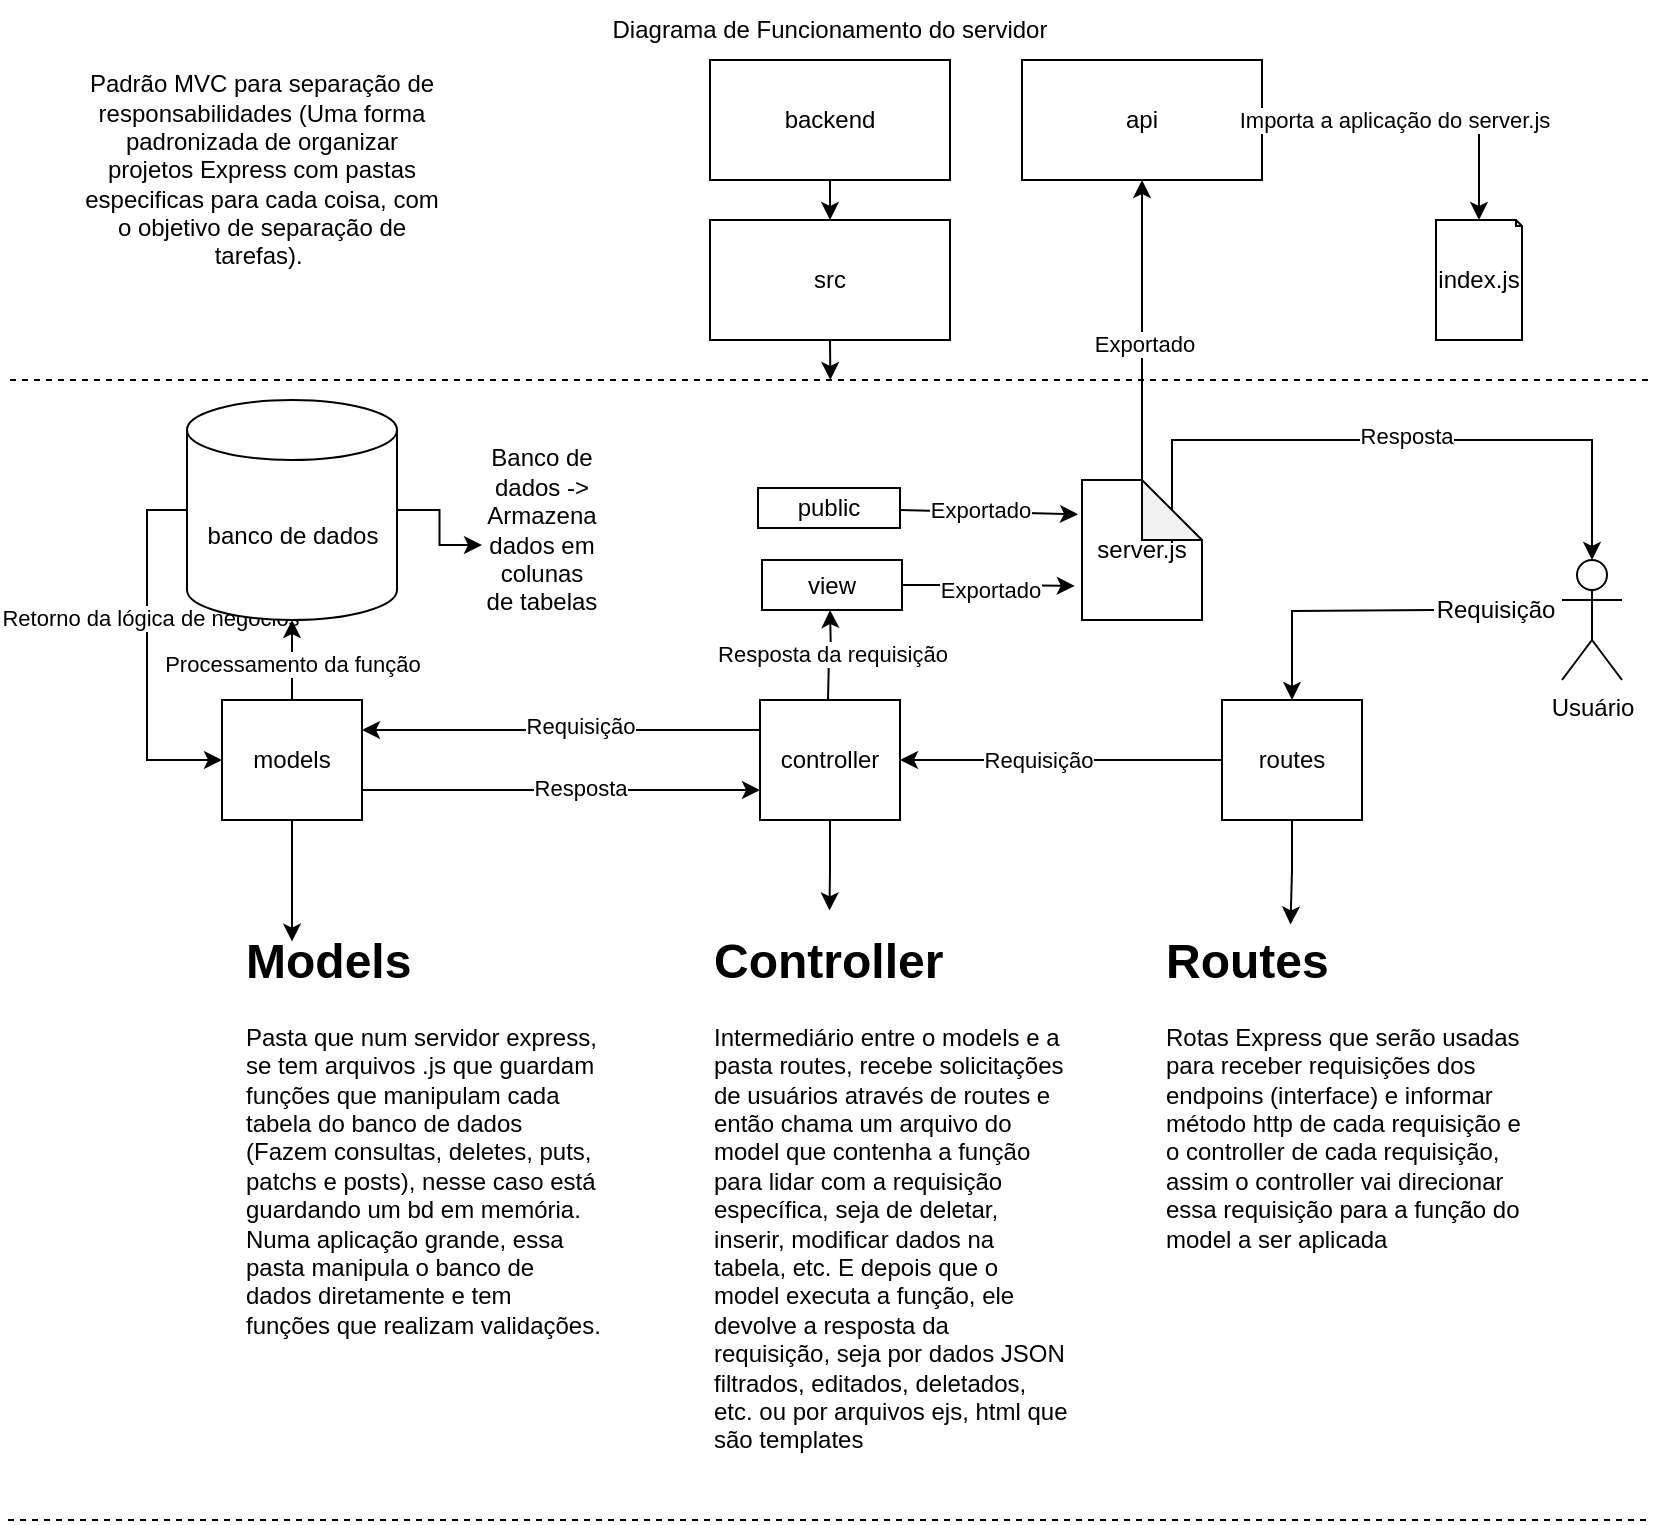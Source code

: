 <mxfile version="28.2.7">
  <diagram name="Page-1" id="LhvtcSPuCowx4K88W9Ci">
    <mxGraphModel dx="1453" dy="832" grid="1" gridSize="10" guides="1" tooltips="1" connect="1" arrows="1" fold="1" page="1" pageScale="1" pageWidth="827" pageHeight="1169" math="0" shadow="0">
      <root>
        <mxCell id="0" />
        <mxCell id="1" parent="0" />
        <mxCell id="-lZ_q0X-1zznsu_yUBFu-1" value="Diagrama de Funcionamento do servidor" style="text;html=1;whiteSpace=wrap;strokeColor=none;fillColor=none;align=center;verticalAlign=middle;rounded=0;" vertex="1" parent="1">
          <mxGeometry x="294" width="240" height="30" as="geometry" />
        </mxCell>
        <mxCell id="-lZ_q0X-1zznsu_yUBFu-15" style="edgeStyle=orthogonalEdgeStyle;rounded=0;orthogonalLoop=1;jettySize=auto;html=1;exitX=0.5;exitY=1;exitDx=0;exitDy=0;entryX=0.5;entryY=0;entryDx=0;entryDy=0;" edge="1" parent="1" source="-lZ_q0X-1zznsu_yUBFu-2" target="-lZ_q0X-1zznsu_yUBFu-3">
          <mxGeometry relative="1" as="geometry" />
        </mxCell>
        <mxCell id="-lZ_q0X-1zznsu_yUBFu-2" value="backend" style="rounded=0;whiteSpace=wrap;html=1;" vertex="1" parent="1">
          <mxGeometry x="354" y="30" width="120" height="60" as="geometry" />
        </mxCell>
        <mxCell id="-lZ_q0X-1zznsu_yUBFu-42" style="edgeStyle=orthogonalEdgeStyle;rounded=0;orthogonalLoop=1;jettySize=auto;html=1;exitX=0.5;exitY=1;exitDx=0;exitDy=0;" edge="1" parent="1" source="-lZ_q0X-1zznsu_yUBFu-3">
          <mxGeometry relative="1" as="geometry">
            <mxPoint x="414.174" y="190" as="targetPoint" />
          </mxGeometry>
        </mxCell>
        <mxCell id="-lZ_q0X-1zznsu_yUBFu-3" value="src" style="rounded=0;whiteSpace=wrap;html=1;" vertex="1" parent="1">
          <mxGeometry x="354" y="110" width="120" height="60" as="geometry" />
        </mxCell>
        <mxCell id="-lZ_q0X-1zznsu_yUBFu-5" value="api" style="rounded=0;whiteSpace=wrap;html=1;" vertex="1" parent="1">
          <mxGeometry x="510" y="30" width="120" height="60" as="geometry" />
        </mxCell>
        <mxCell id="-lZ_q0X-1zznsu_yUBFu-37" style="edgeStyle=orthogonalEdgeStyle;rounded=0;orthogonalLoop=1;jettySize=auto;html=1;exitX=0;exitY=0.5;exitDx=0;exitDy=0;" edge="1" parent="1" source="-lZ_q0X-1zznsu_yUBFu-6" target="-lZ_q0X-1zznsu_yUBFu-18">
          <mxGeometry relative="1" as="geometry" />
        </mxCell>
        <mxCell id="-lZ_q0X-1zznsu_yUBFu-38" value="Requisição" style="edgeLabel;html=1;align=center;verticalAlign=middle;resizable=0;points=[];" vertex="1" connectable="0" parent="-lZ_q0X-1zznsu_yUBFu-37">
          <mxGeometry x="0.145" relative="1" as="geometry">
            <mxPoint as="offset" />
          </mxGeometry>
        </mxCell>
        <mxCell id="-lZ_q0X-1zznsu_yUBFu-6" value="routes" style="rounded=0;whiteSpace=wrap;html=1;" vertex="1" parent="1">
          <mxGeometry x="610" y="350" width="70" height="60" as="geometry" />
        </mxCell>
        <mxCell id="-lZ_q0X-1zznsu_yUBFu-21" style="edgeStyle=orthogonalEdgeStyle;rounded=0;orthogonalLoop=1;jettySize=auto;html=1;exitX=1;exitY=0.75;exitDx=0;exitDy=0;entryX=0;entryY=0.75;entryDx=0;entryDy=0;" edge="1" parent="1" source="-lZ_q0X-1zznsu_yUBFu-8" target="-lZ_q0X-1zznsu_yUBFu-18">
          <mxGeometry relative="1" as="geometry" />
        </mxCell>
        <mxCell id="-lZ_q0X-1zznsu_yUBFu-27" value="Resposta" style="edgeLabel;html=1;align=center;verticalAlign=middle;resizable=0;points=[];" vertex="1" connectable="0" parent="-lZ_q0X-1zznsu_yUBFu-21">
          <mxGeometry x="0.094" y="1" relative="1" as="geometry">
            <mxPoint as="offset" />
          </mxGeometry>
        </mxCell>
        <mxCell id="-lZ_q0X-1zznsu_yUBFu-8" value="models" style="rounded=0;whiteSpace=wrap;html=1;" vertex="1" parent="1">
          <mxGeometry x="110" y="350" width="70" height="60" as="geometry" />
        </mxCell>
        <mxCell id="-lZ_q0X-1zznsu_yUBFu-9" value="public" style="rounded=0;whiteSpace=wrap;html=1;" vertex="1" parent="1">
          <mxGeometry x="378" y="244" width="71" height="20" as="geometry" />
        </mxCell>
        <mxCell id="-lZ_q0X-1zznsu_yUBFu-10" value="view" style="rounded=0;whiteSpace=wrap;html=1;" vertex="1" parent="1">
          <mxGeometry x="380" y="280" width="70" height="25" as="geometry" />
        </mxCell>
        <mxCell id="-lZ_q0X-1zznsu_yUBFu-11" value="&lt;h1 style=&quot;margin-top: 0px;&quot;&gt;Models&lt;/h1&gt;&lt;p&gt;Pasta que num servidor express, se tem arquivos .js que guardam funções que manipulam cada tabela do banco de dados (Fazem consultas, deletes, puts, patchs e posts), nesse caso está guardando um bd em memória. Numa aplicação grande, essa pasta manipula o banco de dados diretamente e tem funções que realizam validações.&lt;/p&gt;" style="text;html=1;whiteSpace=wrap;overflow=hidden;rounded=0;" vertex="1" parent="1">
          <mxGeometry x="120" y="460" width="180" height="240" as="geometry" />
        </mxCell>
        <mxCell id="-lZ_q0X-1zznsu_yUBFu-12" style="edgeStyle=orthogonalEdgeStyle;rounded=0;orthogonalLoop=1;jettySize=auto;html=1;exitX=0.5;exitY=1;exitDx=0;exitDy=0;entryX=0.139;entryY=0.045;entryDx=0;entryDy=0;entryPerimeter=0;" edge="1" parent="1" source="-lZ_q0X-1zznsu_yUBFu-8" target="-lZ_q0X-1zznsu_yUBFu-11">
          <mxGeometry relative="1" as="geometry" />
        </mxCell>
        <mxCell id="-lZ_q0X-1zznsu_yUBFu-13" value="Padrão MVC para separação de responsabilidades (Uma forma padronizada de organizar projetos Express com pastas especificas para cada coisa, com o objetivo de separação de tarefas).&amp;nbsp;" style="text;html=1;whiteSpace=wrap;strokeColor=none;fillColor=none;align=center;verticalAlign=middle;rounded=0;" vertex="1" parent="1">
          <mxGeometry x="40" y="70" width="180" height="30" as="geometry" />
        </mxCell>
        <mxCell id="-lZ_q0X-1zznsu_yUBFu-16" value="&lt;h1 style=&quot;margin-top: 0px;&quot;&gt;Controller&lt;/h1&gt;&lt;p&gt;Intermediário entre o models e a pasta routes, recebe solicitações de usuários através de routes e então chama um arquivo do model que contenha a função para lidar com a requisição específica, seja de deletar, inserir, modificar dados na tabela, etc. E depois que o model executa a função, ele devolve a resposta da requisição, seja por dados JSON filtrados, editados, deletados, etc. ou por arquivos ejs, html que são templates&lt;/p&gt;" style="text;html=1;whiteSpace=wrap;overflow=hidden;rounded=0;" vertex="1" parent="1">
          <mxGeometry x="354" y="460" width="180" height="280" as="geometry" />
        </mxCell>
        <mxCell id="-lZ_q0X-1zznsu_yUBFu-20" style="edgeStyle=orthogonalEdgeStyle;rounded=0;orthogonalLoop=1;jettySize=auto;html=1;exitX=0;exitY=0.25;exitDx=0;exitDy=0;entryX=1;entryY=0.25;entryDx=0;entryDy=0;" edge="1" parent="1" source="-lZ_q0X-1zznsu_yUBFu-18" target="-lZ_q0X-1zznsu_yUBFu-8">
          <mxGeometry relative="1" as="geometry" />
        </mxCell>
        <mxCell id="-lZ_q0X-1zznsu_yUBFu-26" value="Requisição" style="edgeLabel;html=1;align=center;verticalAlign=middle;resizable=0;points=[];" vertex="1" connectable="0" parent="-lZ_q0X-1zznsu_yUBFu-20">
          <mxGeometry x="-0.094" y="-2" relative="1" as="geometry">
            <mxPoint as="offset" />
          </mxGeometry>
        </mxCell>
        <mxCell id="-lZ_q0X-1zznsu_yUBFu-45" style="edgeStyle=orthogonalEdgeStyle;rounded=0;orthogonalLoop=1;jettySize=auto;html=1;exitX=0.5;exitY=0;exitDx=0;exitDy=0;entryX=0.5;entryY=1;entryDx=0;entryDy=0;" edge="1" parent="1">
          <mxGeometry relative="1" as="geometry">
            <mxPoint x="413" y="350" as="sourcePoint" />
            <mxPoint x="414" y="305" as="targetPoint" />
          </mxGeometry>
        </mxCell>
        <mxCell id="-lZ_q0X-1zznsu_yUBFu-50" value="Resposta da requisição" style="edgeLabel;html=1;align=center;verticalAlign=middle;resizable=0;points=[];" vertex="1" connectable="0" parent="-lZ_q0X-1zznsu_yUBFu-45">
          <mxGeometry x="0.041" relative="1" as="geometry">
            <mxPoint as="offset" />
          </mxGeometry>
        </mxCell>
        <mxCell id="-lZ_q0X-1zznsu_yUBFu-18" value="controller" style="rounded=0;whiteSpace=wrap;html=1;" vertex="1" parent="1">
          <mxGeometry x="379" y="350" width="70" height="60" as="geometry" />
        </mxCell>
        <mxCell id="-lZ_q0X-1zznsu_yUBFu-19" style="edgeStyle=orthogonalEdgeStyle;rounded=0;orthogonalLoop=1;jettySize=auto;html=1;exitX=0.5;exitY=1;exitDx=0;exitDy=0;entryX=0.332;entryY=-0.017;entryDx=0;entryDy=0;entryPerimeter=0;" edge="1" parent="1" source="-lZ_q0X-1zznsu_yUBFu-18" target="-lZ_q0X-1zznsu_yUBFu-16">
          <mxGeometry relative="1" as="geometry" />
        </mxCell>
        <mxCell id="-lZ_q0X-1zznsu_yUBFu-29" style="edgeStyle=orthogonalEdgeStyle;rounded=0;orthogonalLoop=1;jettySize=auto;html=1;exitX=0;exitY=0.5;exitDx=0;exitDy=0;exitPerimeter=0;entryX=0;entryY=0.5;entryDx=0;entryDy=0;" edge="1" parent="1" source="-lZ_q0X-1zznsu_yUBFu-22" target="-lZ_q0X-1zznsu_yUBFu-8">
          <mxGeometry relative="1" as="geometry" />
        </mxCell>
        <mxCell id="-lZ_q0X-1zznsu_yUBFu-30" value="Retorno da lógica de negócios" style="edgeLabel;html=1;align=center;verticalAlign=middle;resizable=0;points=[];" vertex="1" connectable="0" parent="-lZ_q0X-1zznsu_yUBFu-29">
          <mxGeometry x="-0.189" relative="1" as="geometry">
            <mxPoint x="1" as="offset" />
          </mxGeometry>
        </mxCell>
        <mxCell id="-lZ_q0X-1zznsu_yUBFu-33" style="edgeStyle=orthogonalEdgeStyle;rounded=0;orthogonalLoop=1;jettySize=auto;html=1;exitX=1;exitY=0.5;exitDx=0;exitDy=0;exitPerimeter=0;entryX=0;entryY=0.75;entryDx=0;entryDy=0;" edge="1" parent="1" source="-lZ_q0X-1zznsu_yUBFu-22" target="-lZ_q0X-1zznsu_yUBFu-31">
          <mxGeometry relative="1" as="geometry" />
        </mxCell>
        <mxCell id="-lZ_q0X-1zznsu_yUBFu-22" value="banco de dados" style="shape=cylinder3;whiteSpace=wrap;html=1;boundedLbl=1;backgroundOutline=1;size=15;" vertex="1" parent="1">
          <mxGeometry x="92.5" y="200" width="105" height="110" as="geometry" />
        </mxCell>
        <mxCell id="-lZ_q0X-1zznsu_yUBFu-25" style="edgeStyle=orthogonalEdgeStyle;rounded=0;orthogonalLoop=1;jettySize=auto;html=1;exitX=0.5;exitY=0;exitDx=0;exitDy=0;entryX=0.5;entryY=1;entryDx=0;entryDy=0;entryPerimeter=0;" edge="1" parent="1" source="-lZ_q0X-1zznsu_yUBFu-8" target="-lZ_q0X-1zznsu_yUBFu-22">
          <mxGeometry relative="1" as="geometry" />
        </mxCell>
        <mxCell id="-lZ_q0X-1zznsu_yUBFu-28" value="Processamento da função" style="edgeLabel;html=1;align=center;verticalAlign=middle;resizable=0;points=[];" vertex="1" connectable="0" parent="-lZ_q0X-1zznsu_yUBFu-25">
          <mxGeometry x="-0.075" relative="1" as="geometry">
            <mxPoint as="offset" />
          </mxGeometry>
        </mxCell>
        <mxCell id="-lZ_q0X-1zznsu_yUBFu-31" value="Banco de dados -&amp;gt; Armazena dados em colunas de tabelas" style="text;html=1;whiteSpace=wrap;strokeColor=none;fillColor=none;align=center;verticalAlign=middle;rounded=0;" vertex="1" parent="1">
          <mxGeometry x="240" y="250" width="60" height="30" as="geometry" />
        </mxCell>
        <mxCell id="-lZ_q0X-1zznsu_yUBFu-34" style="edgeStyle=orthogonalEdgeStyle;rounded=0;orthogonalLoop=1;jettySize=auto;html=1;exitX=0.5;exitY=1;exitDx=0;exitDy=0;" edge="1" parent="1" source="-lZ_q0X-1zznsu_yUBFu-31" target="-lZ_q0X-1zznsu_yUBFu-31">
          <mxGeometry relative="1" as="geometry" />
        </mxCell>
        <mxCell id="-lZ_q0X-1zznsu_yUBFu-39" value="&lt;h1 style=&quot;margin-top: 0px;&quot;&gt;Routes&lt;/h1&gt;&lt;p&gt;Rotas Express que serão usadas para receber requisições dos endpoins (interface) e informar método http de cada requisição e o controller de cada requisição, assim o controller vai direcionar essa requisição para a função do model a ser aplicada&lt;/p&gt;" style="text;html=1;whiteSpace=wrap;overflow=hidden;rounded=0;" vertex="1" parent="1">
          <mxGeometry x="580" y="460" width="180" height="280" as="geometry" />
        </mxCell>
        <mxCell id="-lZ_q0X-1zznsu_yUBFu-41" value="" style="endArrow=none;dashed=1;html=1;rounded=0;" edge="1" parent="1">
          <mxGeometry width="50" height="50" relative="1" as="geometry">
            <mxPoint x="4" y="190" as="sourcePoint" />
            <mxPoint x="824" y="190" as="targetPoint" />
          </mxGeometry>
        </mxCell>
        <mxCell id="-lZ_q0X-1zznsu_yUBFu-43" value="" style="endArrow=none;dashed=1;html=1;rounded=0;" edge="1" parent="1">
          <mxGeometry width="50" height="50" relative="1" as="geometry">
            <mxPoint x="3" y="760" as="sourcePoint" />
            <mxPoint x="823" y="760" as="targetPoint" />
          </mxGeometry>
        </mxCell>
        <mxCell id="-lZ_q0X-1zznsu_yUBFu-44" style="edgeStyle=orthogonalEdgeStyle;rounded=0;orthogonalLoop=1;jettySize=auto;html=1;exitX=0.5;exitY=1;exitDx=0;exitDy=0;entryX=0.357;entryY=0.008;entryDx=0;entryDy=0;entryPerimeter=0;" edge="1" parent="1" source="-lZ_q0X-1zznsu_yUBFu-6" target="-lZ_q0X-1zznsu_yUBFu-39">
          <mxGeometry relative="1" as="geometry" />
        </mxCell>
        <mxCell id="-lZ_q0X-1zznsu_yUBFu-56" style="edgeStyle=orthogonalEdgeStyle;rounded=0;orthogonalLoop=1;jettySize=auto;html=1;exitX=0;exitY=0;exitDx=30;exitDy=0;exitPerimeter=0;entryX=0.5;entryY=1;entryDx=0;entryDy=0;" edge="1" parent="1" source="-lZ_q0X-1zznsu_yUBFu-47" target="-lZ_q0X-1zznsu_yUBFu-5">
          <mxGeometry relative="1" as="geometry" />
        </mxCell>
        <mxCell id="-lZ_q0X-1zznsu_yUBFu-57" value="Exportado" style="edgeLabel;html=1;align=center;verticalAlign=middle;resizable=0;points=[];" vertex="1" connectable="0" parent="-lZ_q0X-1zznsu_yUBFu-56">
          <mxGeometry x="-0.093" y="-1" relative="1" as="geometry">
            <mxPoint as="offset" />
          </mxGeometry>
        </mxCell>
        <mxCell id="-lZ_q0X-1zznsu_yUBFu-47" value="server.js" style="shape=note;whiteSpace=wrap;html=1;backgroundOutline=1;darkOpacity=0.05;" vertex="1" parent="1">
          <mxGeometry x="540" y="240" width="60" height="70" as="geometry" />
        </mxCell>
        <mxCell id="-lZ_q0X-1zznsu_yUBFu-52" style="edgeStyle=orthogonalEdgeStyle;rounded=0;orthogonalLoop=1;jettySize=auto;html=1;exitX=0;exitY=0.5;exitDx=0;exitDy=0;entryX=0.5;entryY=0;entryDx=0;entryDy=0;" edge="1" parent="1" target="-lZ_q0X-1zznsu_yUBFu-6">
          <mxGeometry relative="1" as="geometry">
            <mxPoint x="716" y="305" as="sourcePoint" />
            <mxPoint x="679" y="380" as="targetPoint" />
          </mxGeometry>
        </mxCell>
        <mxCell id="-lZ_q0X-1zznsu_yUBFu-51" value="Requisição" style="text;html=1;whiteSpace=wrap;strokeColor=none;fillColor=none;align=center;verticalAlign=middle;rounded=0;" vertex="1" parent="1">
          <mxGeometry x="717" y="290" width="60" height="30" as="geometry" />
        </mxCell>
        <mxCell id="-lZ_q0X-1zznsu_yUBFu-55" value="index.js" style="shape=note;whiteSpace=wrap;html=1;backgroundOutline=1;darkOpacity=0.05;size=3;" vertex="1" parent="1">
          <mxGeometry x="717" y="110" width="43" height="60" as="geometry" />
        </mxCell>
        <mxCell id="-lZ_q0X-1zznsu_yUBFu-59" style="edgeStyle=orthogonalEdgeStyle;rounded=0;orthogonalLoop=1;jettySize=auto;html=1;exitX=1;exitY=0.5;exitDx=0;exitDy=0;entryX=0.5;entryY=0;entryDx=0;entryDy=0;entryPerimeter=0;" edge="1" parent="1" source="-lZ_q0X-1zznsu_yUBFu-5" target="-lZ_q0X-1zznsu_yUBFu-55">
          <mxGeometry relative="1" as="geometry" />
        </mxCell>
        <mxCell id="-lZ_q0X-1zznsu_yUBFu-60" value="Importa a aplicação do server.js" style="edgeLabel;html=1;align=center;verticalAlign=middle;resizable=0;points=[];" vertex="1" connectable="0" parent="-lZ_q0X-1zznsu_yUBFu-59">
          <mxGeometry x="-0.167" relative="1" as="geometry">
            <mxPoint as="offset" />
          </mxGeometry>
        </mxCell>
        <mxCell id="-lZ_q0X-1zznsu_yUBFu-61" value="Usuário" style="shape=umlActor;verticalLabelPosition=bottom;verticalAlign=top;html=1;outlineConnect=0;" vertex="1" parent="1">
          <mxGeometry x="780" y="280" width="30" height="60" as="geometry" />
        </mxCell>
        <mxCell id="-lZ_q0X-1zznsu_yUBFu-65" style="edgeStyle=orthogonalEdgeStyle;rounded=0;orthogonalLoop=1;jettySize=auto;html=1;exitX=0;exitY=0;exitDx=45;exitDy=15;exitPerimeter=0;entryX=0.5;entryY=0;entryDx=0;entryDy=0;entryPerimeter=0;" edge="1" parent="1" source="-lZ_q0X-1zznsu_yUBFu-47" target="-lZ_q0X-1zznsu_yUBFu-61">
          <mxGeometry relative="1" as="geometry">
            <Array as="points">
              <mxPoint x="585" y="220" />
              <mxPoint x="795" y="220" />
            </Array>
          </mxGeometry>
        </mxCell>
        <mxCell id="-lZ_q0X-1zznsu_yUBFu-66" value="Resposta" style="edgeLabel;html=1;align=center;verticalAlign=middle;resizable=0;points=[];" vertex="1" connectable="0" parent="-lZ_q0X-1zznsu_yUBFu-65">
          <mxGeometry x="-0.004" y="2" relative="1" as="geometry">
            <mxPoint as="offset" />
          </mxGeometry>
        </mxCell>
        <mxCell id="-lZ_q0X-1zznsu_yUBFu-67" style="edgeStyle=orthogonalEdgeStyle;rounded=0;orthogonalLoop=1;jettySize=auto;html=1;exitX=1;exitY=0.5;exitDx=0;exitDy=0;entryX=-0.06;entryY=0.757;entryDx=0;entryDy=0;entryPerimeter=0;" edge="1" parent="1" source="-lZ_q0X-1zznsu_yUBFu-10" target="-lZ_q0X-1zznsu_yUBFu-47">
          <mxGeometry relative="1" as="geometry" />
        </mxCell>
        <mxCell id="-lZ_q0X-1zznsu_yUBFu-73" value="Exportado" style="edgeLabel;html=1;align=center;verticalAlign=middle;resizable=0;points=[];" vertex="1" connectable="0" parent="-lZ_q0X-1zznsu_yUBFu-67">
          <mxGeometry x="0.048" y="-2" relative="1" as="geometry">
            <mxPoint x="-1" as="offset" />
          </mxGeometry>
        </mxCell>
        <mxCell id="-lZ_q0X-1zznsu_yUBFu-68" style="rounded=0;orthogonalLoop=1;jettySize=auto;html=1;exitX=1;exitY=0.5;exitDx=0;exitDy=0;entryX=-0.033;entryY=0.231;entryDx=0;entryDy=0;entryPerimeter=0;" edge="1" parent="1">
          <mxGeometry relative="1" as="geometry">
            <mxPoint x="449" y="255" as="sourcePoint" />
            <mxPoint x="538.02" y="257.17" as="targetPoint" />
          </mxGeometry>
        </mxCell>
        <mxCell id="-lZ_q0X-1zznsu_yUBFu-74" value="Exportado" style="edgeLabel;html=1;align=center;verticalAlign=middle;resizable=0;points=[];" vertex="1" connectable="0" parent="-lZ_q0X-1zznsu_yUBFu-68">
          <mxGeometry x="-0.098" y="1" relative="1" as="geometry">
            <mxPoint as="offset" />
          </mxGeometry>
        </mxCell>
      </root>
    </mxGraphModel>
  </diagram>
</mxfile>
